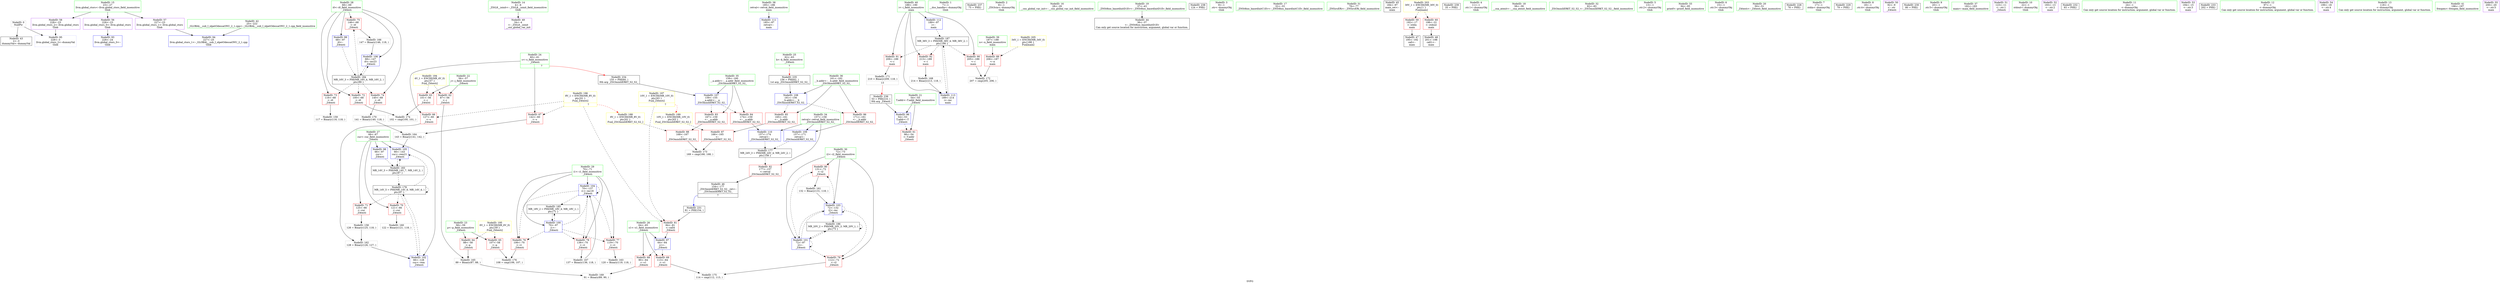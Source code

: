 digraph "SVFG" {
	label="SVFG";

	Node0x55b548dd7950 [shape=record,color=grey,label="{NodeID: 0\nNullPtr}"];
	Node0x55b548dd7950 -> Node0x55b548def1d0[style=solid];
	Node0x55b548dd7950 -> Node0x55b548df2d80[style=solid];
	Node0x55b548def740 [shape=record,color=blue,label="{NodeID: 97\n64\<--84\ns1\<--\n_Z4testi\n}"];
	Node0x55b548def740 -> Node0x55b548df1730[style=dashed];
	Node0x55b548def740 -> Node0x55b548df1800[style=dashed];
	Node0x55b548ded7d0 [shape=record,color=green,label="{NodeID: 14\n4\<--6\n_ZStL8__ioinit\<--_ZStL8__ioinit_field_insensitive\nGlob }"];
	Node0x55b548ded7d0 -> Node0x55b548df0730[style=solid];
	Node0x55b548df3040 [shape=record,color=yellow,style=double,label="{NodeID: 194\n4V_1 = ENCHI(MR_4V_0)\npts\{57 \}\nFun[_Z4testi]}"];
	Node0x55b548df3040 -> Node0x55b548df1250[style=dashed];
	Node0x55b548df3040 -> Node0x55b548df1320[style=dashed];
	Node0x55b548df42b0 [shape=record,color=blue,label="{NodeID: 111\n185\<--97\nretval\<--\nmain\n}"];
	Node0x55b548dee480 [shape=record,color=green,label="{NodeID: 28\n68\<--69\ni0\<--i0_field_insensitive\n_Z4testi\n}"];
	Node0x55b548dee480 -> Node0x55b548df1a70[style=solid];
	Node0x55b548dee480 -> Node0x55b548df1b40[style=solid];
	Node0x55b548dee480 -> Node0x55b548df1c10[style=solid];
	Node0x55b548dee480 -> Node0x55b548df1ce0[style=solid];
	Node0x55b548dee480 -> Node0x55b548def8e0[style=solid];
	Node0x55b548dee480 -> Node0x55b548df3ea0[style=solid];
	Node0x55b548def0d0 [shape=record,color=green,label="{NodeID: 42\n25\<--222\n_GLOBAL__sub_I_olpetOdessaONU_2_1.cpp\<--_GLOBAL__sub_I_olpetOdessaONU_2_1.cpp_field_insensitive\n}"];
	Node0x55b548def0d0 -> Node0x55b548df2c80[style=solid];
	Node0x55b548df0ce0 [shape=record,color=purple,label="{NodeID: 56\n226\<--23\nllvm.global_ctors_0\<--llvm.global_ctors\nGlob }"];
	Node0x55b548df0ce0 -> Node0x55b548df2b80[style=solid];
	Node0x55b548e0f340 [shape=record,color=black,label="{NodeID: 236\n53 = PHI(210, )\n0th arg _Z4testi }"];
	Node0x55b548e0f340 -> Node0x55b548def670[style=solid];
	Node0x55b548df18d0 [shape=record,color=red,label="{NodeID: 70\n121\<--66\n\<--cur\n_Z4testi\n}"];
	Node0x55b548df18d0 -> Node0x55b548df7650[style=solid];
	Node0x55b548df80d0 [shape=record,color=grey,label="{NodeID: 167\n137 = Binary(136, 118, )\n}"];
	Node0x55b548df80d0 -> Node0x55b548defcf0[style=solid];
	Node0x55b548df2430 [shape=record,color=red,label="{NodeID: 84\n174\<--159\n\<--__a.addr\n_ZSt3minIiERKT_S2_S2_\n}"];
	Node0x55b548df2430 -> Node0x55b548df41e0[style=solid];
	Node0x55b548dec830 [shape=record,color=green,label="{NodeID: 1\n7\<--1\n__dso_handle\<--dummyObj\nGlob }"];
	Node0x55b548def810 [shape=record,color=blue,label="{NodeID: 98\n66\<--97\ncur\<--\n_Z4testi\n}"];
	Node0x55b548def810 -> Node0x55b548e00160[style=dashed];
	Node0x55b548ded8d0 [shape=record,color=green,label="{NodeID: 15\n23\<--27\nllvm.global_ctors\<--llvm.global_ctors_field_insensitive\nGlob }"];
	Node0x55b548ded8d0 -> Node0x55b548df0ce0[style=solid];
	Node0x55b548ded8d0 -> Node0x55b548df0de0[style=solid];
	Node0x55b548ded8d0 -> Node0x55b548df0ee0[style=solid];
	Node0x55b548df3120 [shape=record,color=yellow,style=double,label="{NodeID: 195\n6V_1 = ENCHI(MR_6V_0)\npts\{59 \}\nFun[_Z4testi]}"];
	Node0x55b548df3120 -> Node0x55b548df13f0[style=dashed];
	Node0x55b548df3120 -> Node0x55b548df14c0[style=dashed];
	Node0x55b548df4380 [shape=record,color=blue,label="{NodeID: 112\n189\<--97\ni\<--\nmain\n}"];
	Node0x55b548df4380 -> Node0x55b548e01560[style=dashed];
	Node0x55b548dee550 [shape=record,color=green,label="{NodeID: 29\n70\<--71\ni1\<--i1_field_insensitive\n_Z4testi\n}"];
	Node0x55b548dee550 -> Node0x55b548df1db0[style=solid];
	Node0x55b548dee550 -> Node0x55b548df1e80[style=solid];
	Node0x55b548dee550 -> Node0x55b548df1f50[style=solid];
	Node0x55b548dee550 -> Node0x55b548def9b0[style=solid];
	Node0x55b548dee550 -> Node0x55b548defcf0[style=solid];
	Node0x55b548def1d0 [shape=record,color=black,label="{NodeID: 43\n2\<--3\ndummyVal\<--dummyVal\n}"];
	Node0x55b548df0de0 [shape=record,color=purple,label="{NodeID: 57\n227\<--23\nllvm.global_ctors_1\<--llvm.global_ctors\nGlob }"];
	Node0x55b548df0de0 -> Node0x55b548df2c80[style=solid];
	Node0x55b548e0fc30 [shape=record,color=black,label="{NodeID: 237\n75 = PHI()\n}"];
	Node0x55b548df19a0 [shape=record,color=red,label="{NodeID: 71\n125\<--66\n\<--cur\n_Z4testi\n}"];
	Node0x55b548df19a0 -> Node0x55b548df7350[style=solid];
	Node0x55b548df8250 [shape=record,color=grey,label="{NodeID: 168\n214 = Binary(213, 118, )\n}"];
	Node0x55b548df8250 -> Node0x55b548df4450[style=solid];
	Node0x55b548df2500 [shape=record,color=red,label="{NodeID: 85\n165\<--161\n\<--__b.addr\n_ZSt3minIiERKT_S2_S2_\n}"];
	Node0x55b548df2500 -> Node0x55b548df26a0[style=solid];
	Node0x55b548dec8c0 [shape=record,color=green,label="{NodeID: 2\n8\<--1\n_ZSt3cin\<--dummyObj\nGlob }"];
	Node0x55b548def8e0 [shape=record,color=blue,label="{NodeID: 99\n68\<--97\ni0\<--\n_Z4testi\n}"];
	Node0x55b548def8e0 -> Node0x55b548e00660[style=dashed];
	Node0x55b548ded9d0 [shape=record,color=green,label="{NodeID: 16\n28\<--29\n__cxx_global_var_init\<--__cxx_global_var_init_field_insensitive\n}"];
	Node0x55b548df3200 [shape=record,color=yellow,style=double,label="{NodeID: 196\n8V_1 = ENCHI(MR_8V_0)\npts\{61 \}\nFun[_Z4testi]|{|<s3>7}}"];
	Node0x55b548df3200 -> Node0x55b548df1590[style=dashed];
	Node0x55b548df3200 -> Node0x55b548df1660[style=dashed];
	Node0x55b548df3200 -> Node0x55b548df21c0[style=dashed];
	Node0x55b548df3200:s3 -> Node0x55b548e01a60[style=dashed,color=red];
	Node0x55b548df4450 [shape=record,color=blue,label="{NodeID: 113\n189\<--214\ni\<--inc\nmain\n}"];
	Node0x55b548df4450 -> Node0x55b548e01560[style=dashed];
	Node0x55b548dee620 [shape=record,color=green,label="{NodeID: 30\n72\<--73\ni2\<--i2_field_insensitive\n_Z4testi\n}"];
	Node0x55b548dee620 -> Node0x55b548df2020[style=solid];
	Node0x55b548dee620 -> Node0x55b548df20f0[style=solid];
	Node0x55b548dee620 -> Node0x55b548defa80[style=solid];
	Node0x55b548dee620 -> Node0x55b548defc20[style=solid];
	Node0x55b548def2d0 [shape=record,color=black,label="{NodeID: 44\n36\<--37\n\<--_ZNSt8ios_base4InitD1Ev\nCan only get source location for instruction, argument, global var or function.}"];
	Node0x55b548df0ee0 [shape=record,color=purple,label="{NodeID: 58\n228\<--23\nllvm.global_ctors_2\<--llvm.global_ctors\nGlob }"];
	Node0x55b548df0ee0 -> Node0x55b548df2d80[style=solid];
	Node0x55b548e0fd90 [shape=record,color=black,label="{NodeID: 238\n124 = PHI()\n}"];
	Node0x55b548df1a70 [shape=record,color=red,label="{NodeID: 72\n100\<--68\n\<--i0\n_Z4testi\n}"];
	Node0x55b548df1a70 -> Node0x55b548df8b50[style=solid];
	Node0x55b548df83d0 [shape=record,color=grey,label="{NodeID: 169\n91 = Binary(89, 90, )\n}"];
	Node0x55b548df25d0 [shape=record,color=red,label="{NodeID: 86\n171\<--161\n\<--__b.addr\n_ZSt3minIiERKT_S2_S2_\n}"];
	Node0x55b548df25d0 -> Node0x55b548df4110[style=solid];
	Node0x55b548dec950 [shape=record,color=green,label="{NodeID: 3\n9\<--1\n.str\<--dummyObj\nGlob }"];
	Node0x55b548e00160 [shape=record,color=black,label="{NodeID: 183\nMR_14V_3 = PHI(MR_14V_7, MR_14V_2, )\npts\{67 \}\n}"];
	Node0x55b548e00160 -> Node0x55b548defdc0[style=dashed];
	Node0x55b548e00160 -> Node0x55b548dfe860[style=dashed];
	Node0x55b548def9b0 [shape=record,color=blue,label="{NodeID: 100\n70\<--97\ni1\<--\n_Z4testi\n}"];
	Node0x55b548def9b0 -> Node0x55b548df1db0[style=dashed];
	Node0x55b548def9b0 -> Node0x55b548df1e80[style=dashed];
	Node0x55b548def9b0 -> Node0x55b548df1f50[style=dashed];
	Node0x55b548def9b0 -> Node0x55b548defcf0[style=dashed];
	Node0x55b548def9b0 -> Node0x55b548e00b60[style=dashed];
	Node0x55b548dedad0 [shape=record,color=green,label="{NodeID: 17\n32\<--33\n_ZNSt8ios_base4InitC1Ev\<--_ZNSt8ios_base4InitC1Ev_field_insensitive\n}"];
	Node0x55b548df32e0 [shape=record,color=yellow,style=double,label="{NodeID: 197\n10V_1 = ENCHI(MR_10V_0)\npts\{63 \}\nFun[_Z4testi]|{|<s1>7}}"];
	Node0x55b548df32e0 -> Node0x55b548df21c0[style=dashed];
	Node0x55b548df32e0:s1 -> Node0x55b548e02580[style=dashed,color=red];
	Node0x55b548dee6f0 [shape=record,color=green,label="{NodeID: 31\n76\<--77\n_ZNSirsERi\<--_ZNSirsERi_field_insensitive\n}"];
	Node0x55b548def3d0 [shape=record,color=black,label="{NodeID: 45\n184\<--97\nmain_ret\<--\nmain\n}"];
	Node0x55b548df0fe0 [shape=record,color=red,label="{NodeID: 59\n192\<--17\n\<--stdin\nmain\n}"];
	Node0x55b548df0fe0 -> Node0x55b548def570[style=solid];
	Node0x55b548e0fe60 [shape=record,color=black,label="{NodeID: 239\n35 = PHI()\n}"];
	Node0x55b548df1b40 [shape=record,color=red,label="{NodeID: 73\n116\<--68\n\<--i0\n_Z4testi\n}"];
	Node0x55b548df1b40 -> Node0x55b548df74d0[style=solid];
	Node0x55b548df8550 [shape=record,color=grey,label="{NodeID: 170\n141 = Binary(140, 118, )\n}"];
	Node0x55b548df8550 -> Node0x55b548df7c50[style=solid];
	Node0x55b548df26a0 [shape=record,color=red,label="{NodeID: 87\n166\<--165\n\<--\n_ZSt3minIiERKT_S2_S2_\n}"];
	Node0x55b548df26a0 -> Node0x55b548df89d0[style=solid];
	Node0x55b548dec9e0 [shape=record,color=green,label="{NodeID: 4\n11\<--1\n.str.1\<--dummyObj\nGlob }"];
	Node0x55b548e00660 [shape=record,color=black,label="{NodeID: 184\nMR_16V_3 = PHI(MR_16V_4, MR_16V_2, )\npts\{69 \}\n}"];
	Node0x55b548e00660 -> Node0x55b548df1a70[style=dashed];
	Node0x55b548e00660 -> Node0x55b548df1b40[style=dashed];
	Node0x55b548e00660 -> Node0x55b548df1c10[style=dashed];
	Node0x55b548e00660 -> Node0x55b548df1ce0[style=dashed];
	Node0x55b548e00660 -> Node0x55b548df3ea0[style=dashed];
	Node0x55b548defa80 [shape=record,color=blue,label="{NodeID: 101\n72\<--97\ni2\<--\n_Z4testi\n}"];
	Node0x55b548defa80 -> Node0x55b548df2020[style=dashed];
	Node0x55b548defa80 -> Node0x55b548df20f0[style=dashed];
	Node0x55b548defa80 -> Node0x55b548defa80[style=dashed];
	Node0x55b548defa80 -> Node0x55b548defc20[style=dashed];
	Node0x55b548defa80 -> Node0x55b548e01060[style=dashed];
	Node0x55b548dedbd0 [shape=record,color=green,label="{NodeID: 18\n38\<--39\n__cxa_atexit\<--__cxa_atexit_field_insensitive\n}"];
	Node0x55b548dee7f0 [shape=record,color=green,label="{NodeID: 32\n82\<--83\n_ZSt3minIiERKT_S2_S2_\<--_ZSt3minIiERKT_S2_S2__field_insensitive\n}"];
	Node0x55b548def4a0 [shape=record,color=black,label="{NodeID: 46\n154\<--177\n_ZSt3minIiERKT_S2_S2__ret\<--\n_ZSt3minIiERKT_S2_S2_\n|{<s0>7}}"];
	Node0x55b548def4a0:s0 -> Node0x55b548e0ed40[style=solid,color=blue];
	Node0x55b548df10b0 [shape=record,color=red,label="{NodeID: 60\n198\<--22\n\<--stdout\nmain\n}"];
	Node0x55b548df10b0 -> Node0x55b548df0660[style=solid];
	Node0x55b548df1c10 [shape=record,color=red,label="{NodeID: 74\n140\<--68\n\<--i0\n_Z4testi\n}"];
	Node0x55b548df1c10 -> Node0x55b548df8550[style=solid];
	Node0x55b548df86d0 [shape=record,color=grey,label="{NodeID: 171\n210 = Binary(209, 118, )\n|{<s0>13}}"];
	Node0x55b548df86d0:s0 -> Node0x55b548e0f340[style=solid,color=red];
	Node0x55b548df2770 [shape=record,color=red,label="{NodeID: 88\n168\<--167\n\<--\n_ZSt3minIiERKT_S2_S2_\n}"];
	Node0x55b548df2770 -> Node0x55b548df89d0[style=solid];
	Node0x55b548ded220 [shape=record,color=green,label="{NodeID: 5\n13\<--1\n.str.2\<--dummyObj\nGlob }"];
	Node0x55b548e00b60 [shape=record,color=black,label="{NodeID: 185\nMR_18V_2 = PHI(MR_18V_4, MR_18V_1, )\npts\{71 \}\n}"];
	Node0x55b548e00b60 -> Node0x55b548def9b0[style=dashed];
	Node0x55b548defb50 [shape=record,color=blue,label="{NodeID: 102\n66\<--128\ncur\<--rem\n_Z4testi\n}"];
	Node0x55b548defb50 -> Node0x55b548dfe860[style=dashed];
	Node0x55b548dedcd0 [shape=record,color=green,label="{NodeID: 19\n37\<--43\n_ZNSt8ios_base4InitD1Ev\<--_ZNSt8ios_base4InitD1Ev_field_insensitive\n}"];
	Node0x55b548dedcd0 -> Node0x55b548def2d0[style=solid];
	Node0x55b548dee8f0 [shape=record,color=green,label="{NodeID: 33\n94\<--95\nprintf\<--printf_field_insensitive\n}"];
	Node0x55b548def570 [shape=record,color=black,label="{NodeID: 47\n195\<--192\ncall\<--\nmain\n}"];
	Node0x55b548df1180 [shape=record,color=red,label="{NodeID: 61\n86\<--54\n\<--T.addr\n_Z4testi\n}"];
	Node0x55b548df7350 [shape=record,color=grey,label="{NodeID: 158\n126 = Binary(125, 118, )\n}"];
	Node0x55b548df7350 -> Node0x55b548df7950[style=solid];
	Node0x55b548df1ce0 [shape=record,color=red,label="{NodeID: 75\n146\<--68\n\<--i0\n_Z4testi\n}"];
	Node0x55b548df1ce0 -> Node0x55b548df7f50[style=solid];
	Node0x55b548df8850 [shape=record,color=grey,label="{NodeID: 172\n207 = cmp(205, 206, )\n}"];
	Node0x55b548df2840 [shape=record,color=red,label="{NodeID: 89\n206\<--187\n\<--n\nmain\n}"];
	Node0x55b548df2840 -> Node0x55b548df8850[style=solid];
	Node0x55b548ded2b0 [shape=record,color=green,label="{NodeID: 6\n15\<--1\n.str.3\<--dummyObj\nGlob }"];
	Node0x55b548e01060 [shape=record,color=black,label="{NodeID: 186\nMR_20V_2 = PHI(MR_20V_3, MR_20V_1, )\npts\{73 \}\n}"];
	Node0x55b548e01060 -> Node0x55b548defa80[style=dashed];
	Node0x55b548e01060 -> Node0x55b548e01060[style=dashed];
	Node0x55b548defc20 [shape=record,color=blue,label="{NodeID: 103\n72\<--132\ni2\<--inc\n_Z4testi\n}"];
	Node0x55b548defc20 -> Node0x55b548df2020[style=dashed];
	Node0x55b548defc20 -> Node0x55b548df20f0[style=dashed];
	Node0x55b548defc20 -> Node0x55b548defa80[style=dashed];
	Node0x55b548defc20 -> Node0x55b548defc20[style=dashed];
	Node0x55b548defc20 -> Node0x55b548e01060[style=dashed];
	Node0x55b548deddd0 [shape=record,color=green,label="{NodeID: 20\n50\<--51\n_Z4testi\<--_Z4testi_field_insensitive\n}"];
	Node0x55b548dee9f0 [shape=record,color=green,label="{NodeID: 34\n157\<--158\nretval\<--retval_field_insensitive\n_ZSt3minIiERKT_S2_S2_\n}"];
	Node0x55b548dee9f0 -> Node0x55b548df2290[style=solid];
	Node0x55b548dee9f0 -> Node0x55b548df4110[style=solid];
	Node0x55b548dee9f0 -> Node0x55b548df41e0[style=solid];
	Node0x55b548df0660 [shape=record,color=black,label="{NodeID: 48\n201\<--198\ncall1\<--\nmain\n}"];
	Node0x55b548e0e290 [shape=record,color=black,label="{NodeID: 228\n78 = PHI()\n}"];
	Node0x55b548df1250 [shape=record,color=red,label="{NodeID: 62\n87\<--56\n\<--j\n_Z4testi\n}"];
	Node0x55b548df1250 -> Node0x55b548df7dd0[style=solid];
	Node0x55b548df74d0 [shape=record,color=grey,label="{NodeID: 159\n117 = Binary(116, 118, )\n}"];
	Node0x55b548df1db0 [shape=record,color=red,label="{NodeID: 76\n106\<--70\n\<--i1\n_Z4testi\n}"];
	Node0x55b548df1db0 -> Node0x55b548df8e50[style=solid];
	Node0x55b548df89d0 [shape=record,color=grey,label="{NodeID: 173\n169 = cmp(166, 168, )\n}"];
	Node0x55b548df2910 [shape=record,color=red,label="{NodeID: 90\n205\<--189\n\<--i\nmain\n}"];
	Node0x55b548df2910 -> Node0x55b548df8850[style=solid];
	Node0x55b548ded340 [shape=record,color=green,label="{NodeID: 7\n17\<--1\nstdin\<--dummyObj\nGlob }"];
	Node0x55b548e01560 [shape=record,color=black,label="{NodeID: 187\nMR_36V_3 = PHI(MR_36V_4, MR_36V_2, )\npts\{190 \}\n}"];
	Node0x55b548e01560 -> Node0x55b548df2910[style=dashed];
	Node0x55b548e01560 -> Node0x55b548df29e0[style=dashed];
	Node0x55b548e01560 -> Node0x55b548df2ab0[style=dashed];
	Node0x55b548e01560 -> Node0x55b548df4450[style=dashed];
	Node0x55b548defcf0 [shape=record,color=blue,label="{NodeID: 104\n70\<--137\ni1\<--inc18\n_Z4testi\n}"];
	Node0x55b548defcf0 -> Node0x55b548df1db0[style=dashed];
	Node0x55b548defcf0 -> Node0x55b548df1e80[style=dashed];
	Node0x55b548defcf0 -> Node0x55b548df1f50[style=dashed];
	Node0x55b548defcf0 -> Node0x55b548defcf0[style=dashed];
	Node0x55b548defcf0 -> Node0x55b548e00b60[style=dashed];
	Node0x55b548deded0 [shape=record,color=green,label="{NodeID: 21\n54\<--55\nT.addr\<--T.addr_field_insensitive\n_Z4testi\n}"];
	Node0x55b548deded0 -> Node0x55b548df1180[style=solid];
	Node0x55b548deded0 -> Node0x55b548def670[style=solid];
	Node0x55b548deeac0 [shape=record,color=green,label="{NodeID: 35\n159\<--160\n__a.addr\<--__a.addr_field_insensitive\n_ZSt3minIiERKT_S2_S2_\n}"];
	Node0x55b548deeac0 -> Node0x55b548df2360[style=solid];
	Node0x55b548deeac0 -> Node0x55b548df2430[style=solid];
	Node0x55b548deeac0 -> Node0x55b548df3f70[style=solid];
	Node0x55b548df0730 [shape=record,color=purple,label="{NodeID: 49\n34\<--4\n\<--_ZStL8__ioinit\n__cxx_global_var_init\n}"];
	Node0x55b548e0eb70 [shape=record,color=black,label="{NodeID: 229\n79 = PHI()\n}"];
	Node0x55b548df1320 [shape=record,color=red,label="{NodeID: 63\n101\<--56\n\<--j\n_Z4testi\n}"];
	Node0x55b548df1320 -> Node0x55b548df8b50[style=solid];
	Node0x55b548df7650 [shape=record,color=grey,label="{NodeID: 160\n122 = Binary(121, 118, )\n}"];
	Node0x55b548df1e80 [shape=record,color=red,label="{NodeID: 77\n119\<--70\n\<--i1\n_Z4testi\n}"];
	Node0x55b548df1e80 -> Node0x55b548df7ad0[style=solid];
	Node0x55b548df8b50 [shape=record,color=grey,label="{NodeID: 174\n102 = cmp(100, 101, )\n}"];
	Node0x55b548df29e0 [shape=record,color=red,label="{NodeID: 91\n209\<--189\n\<--i\nmain\n}"];
	Node0x55b548df29e0 -> Node0x55b548df86d0[style=solid];
	Node0x55b548ded3d0 [shape=record,color=green,label="{NodeID: 8\n18\<--1\n.str.4\<--dummyObj\nGlob }"];
	Node0x55b548e01a60 [shape=record,color=yellow,style=double,label="{NodeID: 188\n8V_1 = ENCHI(MR_8V_0)\npts\{61 \}\nFun[_ZSt3minIiERKT_S2_S2_]}"];
	Node0x55b548e01a60 -> Node0x55b548df2770[style=dashed];
	Node0x55b548defdc0 [shape=record,color=blue,label="{NodeID: 105\n66\<--143\ncur\<--rem21\n_Z4testi\n}"];
	Node0x55b548defdc0 -> Node0x55b548e00160[style=dashed];
	Node0x55b548dedfa0 [shape=record,color=green,label="{NodeID: 22\n56\<--57\nj\<--j_field_insensitive\n_Z4testi\n}"];
	Node0x55b548dedfa0 -> Node0x55b548df1250[style=solid];
	Node0x55b548dedfa0 -> Node0x55b548df1320[style=solid];
	Node0x55b548deeb90 [shape=record,color=green,label="{NodeID: 36\n161\<--162\n__b.addr\<--__b.addr_field_insensitive\n_ZSt3minIiERKT_S2_S2_\n}"];
	Node0x55b548deeb90 -> Node0x55b548df2500[style=solid];
	Node0x55b548deeb90 -> Node0x55b548df25d0[style=solid];
	Node0x55b548deeb90 -> Node0x55b548df4040[style=solid];
	Node0x55b548df0800 [shape=record,color=purple,label="{NodeID: 50\n92\<--9\n\<--.str\n_Z4testi\n}"];
	Node0x55b548e0ec70 [shape=record,color=black,label="{NodeID: 230\n80 = PHI()\n}"];
	Node0x55b548df13f0 [shape=record,color=red,label="{NodeID: 64\n88\<--58\n\<--p\n_Z4testi\n}"];
	Node0x55b548df13f0 -> Node0x55b548df7dd0[style=solid];
	Node0x55b548df77d0 [shape=record,color=grey,label="{NodeID: 161\n132 = Binary(131, 118, )\n}"];
	Node0x55b548df77d0 -> Node0x55b548defc20[style=solid];
	Node0x55b548df1f50 [shape=record,color=red,label="{NodeID: 78\n136\<--70\n\<--i1\n_Z4testi\n}"];
	Node0x55b548df1f50 -> Node0x55b548df80d0[style=solid];
	Node0x55b548df8cd0 [shape=record,color=grey,label="{NodeID: 175\n114 = cmp(112, 113, )\n}"];
	Node0x55b548df2ab0 [shape=record,color=red,label="{NodeID: 92\n213\<--189\n\<--i\nmain\n}"];
	Node0x55b548df2ab0 -> Node0x55b548df8250[style=solid];
	Node0x55b548ded460 [shape=record,color=green,label="{NodeID: 9\n20\<--1\n.str.5\<--dummyObj\nGlob }"];
	Node0x55b548e02580 [shape=record,color=yellow,style=double,label="{NodeID: 189\n10V_1 = ENCHI(MR_10V_0)\npts\{63 \}\nFun[_ZSt3minIiERKT_S2_S2_]}"];
	Node0x55b548e02580 -> Node0x55b548df26a0[style=dashed];
	Node0x55b548df3ea0 [shape=record,color=blue,label="{NodeID: 106\n68\<--147\ni0\<--inc23\n_Z4testi\n}"];
	Node0x55b548df3ea0 -> Node0x55b548e00660[style=dashed];
	Node0x55b548dee070 [shape=record,color=green,label="{NodeID: 23\n58\<--59\np\<--p_field_insensitive\n_Z4testi\n}"];
	Node0x55b548dee070 -> Node0x55b548df13f0[style=solid];
	Node0x55b548dee070 -> Node0x55b548df14c0[style=solid];
	Node0x55b548df3820 [shape=record,color=yellow,style=double,label="{NodeID: 203\n30V_1 = ENCHI(MR_30V_0)\npts\{1 \}\nFun[main]}"];
	Node0x55b548df3820 -> Node0x55b548df0fe0[style=dashed];
	Node0x55b548df3820 -> Node0x55b548df10b0[style=dashed];
	Node0x55b548deec60 [shape=record,color=green,label="{NodeID: 37\n182\<--183\nmain\<--main_field_insensitive\n}"];
	Node0x55b548df08d0 [shape=record,color=purple,label="{NodeID: 51\n123\<--11\n\<--.str.1\n_Z4testi\n}"];
	Node0x55b548e0ed40 [shape=record,color=black,label="{NodeID: 231\n81 = PHI(154, )\n}"];
	Node0x55b548e0ed40 -> Node0x55b548df21c0[style=solid];
	Node0x55b548df14c0 [shape=record,color=red,label="{NodeID: 65\n107\<--58\n\<--p\n_Z4testi\n}"];
	Node0x55b548df14c0 -> Node0x55b548df8e50[style=solid];
	Node0x55b548df7950 [shape=record,color=grey,label="{NodeID: 162\n128 = Binary(126, 127, )\n}"];
	Node0x55b548df7950 -> Node0x55b548defb50[style=solid];
	Node0x55b548df2020 [shape=record,color=red,label="{NodeID: 79\n112\<--72\n\<--i2\n_Z4testi\n}"];
	Node0x55b548df2020 -> Node0x55b548df8cd0[style=solid];
	Node0x55b548df8e50 [shape=record,color=grey,label="{NodeID: 176\n108 = cmp(106, 107, )\n}"];
	Node0x55b548df2b80 [shape=record,color=blue,label="{NodeID: 93\n226\<--24\nllvm.global_ctors_0\<--\nGlob }"];
	Node0x55b548ded4f0 [shape=record,color=green,label="{NodeID: 10\n22\<--1\nstdout\<--dummyObj\nGlob }"];
	Node0x55b548df3f70 [shape=record,color=blue,label="{NodeID: 107\n159\<--155\n__a.addr\<--__a\n_ZSt3minIiERKT_S2_S2_\n}"];
	Node0x55b548df3f70 -> Node0x55b548df2360[style=dashed];
	Node0x55b548df3f70 -> Node0x55b548df2430[style=dashed];
	Node0x55b548dee140 [shape=record,color=green,label="{NodeID: 24\n60\<--61\ns\<--s_field_insensitive\n_Z4testi\n|{|<s2>7}}"];
	Node0x55b548dee140 -> Node0x55b548df1590[style=solid];
	Node0x55b548dee140 -> Node0x55b548df1660[style=solid];
	Node0x55b548dee140:s2 -> Node0x55b548e0f0a0[style=solid,color=red];
	Node0x55b548deed60 [shape=record,color=green,label="{NodeID: 38\n185\<--186\nretval\<--retval_field_insensitive\nmain\n}"];
	Node0x55b548deed60 -> Node0x55b548df42b0[style=solid];
	Node0x55b548df09a0 [shape=record,color=purple,label="{NodeID: 52\n193\<--13\n\<--.str.2\nmain\n}"];
	Node0x55b548e0ef00 [shape=record,color=black,label="{NodeID: 232\n93 = PHI()\n}"];
	Node0x55b548df1590 [shape=record,color=red,label="{NodeID: 66\n127\<--60\n\<--s\n_Z4testi\n}"];
	Node0x55b548df1590 -> Node0x55b548df7950[style=solid];
	Node0x55b548df7ad0 [shape=record,color=grey,label="{NodeID: 163\n120 = Binary(119, 118, )\n}"];
	Node0x55b548df20f0 [shape=record,color=red,label="{NodeID: 80\n131\<--72\n\<--i2\n_Z4testi\n}"];
	Node0x55b548df20f0 -> Node0x55b548df77d0[style=solid];
	Node0x55b548dfe360 [shape=record,color=black,label="{NodeID: 177\nMR_24V_3 = PHI(MR_24V_4, MR_24V_2, )\npts\{158 \}\n}"];
	Node0x55b548dfe360 -> Node0x55b548df2290[style=dashed];
	Node0x55b548df2c80 [shape=record,color=blue,label="{NodeID: 94\n227\<--25\nllvm.global_ctors_1\<--_GLOBAL__sub_I_olpetOdessaONU_2_1.cpp\nGlob }"];
	Node0x55b548ded580 [shape=record,color=green,label="{NodeID: 11\n24\<--1\n\<--dummyObj\nCan only get source location for instruction, argument, global var or function.}"];
	Node0x55b548df4040 [shape=record,color=blue,label="{NodeID: 108\n161\<--156\n__b.addr\<--__b\n_ZSt3minIiERKT_S2_S2_\n}"];
	Node0x55b548df4040 -> Node0x55b548df2500[style=dashed];
	Node0x55b548df4040 -> Node0x55b548df25d0[style=dashed];
	Node0x55b548dee210 [shape=record,color=green,label="{NodeID: 25\n62\<--63\nk\<--k_field_insensitive\n_Z4testi\n|{<s0>7}}"];
	Node0x55b548dee210:s0 -> Node0x55b548e0f200[style=solid,color=red];
	Node0x55b548df3a10 [shape=record,color=yellow,style=double,label="{NodeID: 205\n34V_1 = ENCHI(MR_34V_0)\npts\{188 \}\nFun[main]}"];
	Node0x55b548df3a10 -> Node0x55b548df2840[style=dashed];
	Node0x55b548deee30 [shape=record,color=green,label="{NodeID: 39\n187\<--188\nn\<--n_field_insensitive\nmain\n}"];
	Node0x55b548deee30 -> Node0x55b548df2840[style=solid];
	Node0x55b548df0a70 [shape=record,color=purple,label="{NodeID: 53\n194\<--15\n\<--.str.3\nmain\n}"];
	Node0x55b548e0efd0 [shape=record,color=black,label="{NodeID: 233\n202 = PHI()\n}"];
	Node0x55b548df1660 [shape=record,color=red,label="{NodeID: 67\n142\<--60\n\<--s\n_Z4testi\n}"];
	Node0x55b548df1660 -> Node0x55b548df7c50[style=solid];
	Node0x55b548df7c50 [shape=record,color=grey,label="{NodeID: 164\n143 = Binary(141, 142, )\n}"];
	Node0x55b548df7c50 -> Node0x55b548defdc0[style=solid];
	Node0x55b548df21c0 [shape=record,color=red,label="{NodeID: 81\n84\<--81\n\<--call4\n_Z4testi\n}"];
	Node0x55b548df21c0 -> Node0x55b548def740[style=solid];
	Node0x55b548dfe860 [shape=record,color=black,label="{NodeID: 178\nMR_14V_5 = PHI(MR_14V_6, MR_14V_4, )\npts\{67 \}\n}"];
	Node0x55b548dfe860 -> Node0x55b548df18d0[style=dashed];
	Node0x55b548dfe860 -> Node0x55b548df19a0[style=dashed];
	Node0x55b548dfe860 -> Node0x55b548defb50[style=dashed];
	Node0x55b548dfe860 -> Node0x55b548defdc0[style=dashed];
	Node0x55b548dfe860 -> Node0x55b548dfe860[style=dashed];
	Node0x55b548df2d80 [shape=record,color=blue, style = dotted,label="{NodeID: 95\n228\<--3\nllvm.global_ctors_2\<--dummyVal\nGlob }"];
	Node0x55b548ded610 [shape=record,color=green,label="{NodeID: 12\n97\<--1\n\<--dummyObj\nCan only get source location for instruction, argument, global var or function.}"];
	Node0x55b548df4110 [shape=record,color=blue,label="{NodeID: 109\n157\<--171\nretval\<--\n_ZSt3minIiERKT_S2_S2_\n}"];
	Node0x55b548df4110 -> Node0x55b548dfe360[style=dashed];
	Node0x55b548dee2e0 [shape=record,color=green,label="{NodeID: 26\n64\<--65\ns1\<--s1_field_insensitive\n_Z4testi\n}"];
	Node0x55b548dee2e0 -> Node0x55b548df1730[style=solid];
	Node0x55b548dee2e0 -> Node0x55b548df1800[style=solid];
	Node0x55b548dee2e0 -> Node0x55b548def740[style=solid];
	Node0x55b548deef00 [shape=record,color=green,label="{NodeID: 40\n189\<--190\ni\<--i_field_insensitive\nmain\n}"];
	Node0x55b548deef00 -> Node0x55b548df2910[style=solid];
	Node0x55b548deef00 -> Node0x55b548df29e0[style=solid];
	Node0x55b548deef00 -> Node0x55b548df2ab0[style=solid];
	Node0x55b548deef00 -> Node0x55b548df4380[style=solid];
	Node0x55b548deef00 -> Node0x55b548df4450[style=solid];
	Node0x55b548df0b40 [shape=record,color=purple,label="{NodeID: 54\n199\<--18\n\<--.str.4\nmain\n}"];
	Node0x55b548e0f0a0 [shape=record,color=black,label="{NodeID: 234\n155 = PHI(60, )\n0th arg _ZSt3minIiERKT_S2_S2_ }"];
	Node0x55b548e0f0a0 -> Node0x55b548df3f70[style=solid];
	Node0x55b548df1730 [shape=record,color=red,label="{NodeID: 68\n90\<--64\n\<--s1\n_Z4testi\n}"];
	Node0x55b548df1730 -> Node0x55b548df83d0[style=solid];
	Node0x55b548df7dd0 [shape=record,color=grey,label="{NodeID: 165\n89 = Binary(87, 88, )\n}"];
	Node0x55b548df7dd0 -> Node0x55b548df83d0[style=solid];
	Node0x55b548df2290 [shape=record,color=red,label="{NodeID: 82\n177\<--157\n\<--retval\n_ZSt3minIiERKT_S2_S2_\n}"];
	Node0x55b548df2290 -> Node0x55b548def4a0[style=solid];
	Node0x55b548def670 [shape=record,color=blue,label="{NodeID: 96\n54\<--53\nT.addr\<--T\n_Z4testi\n}"];
	Node0x55b548def670 -> Node0x55b548df1180[style=dashed];
	Node0x55b548ded6d0 [shape=record,color=green,label="{NodeID: 13\n118\<--1\n\<--dummyObj\nCan only get source location for instruction, argument, global var or function.}"];
	Node0x55b548df41e0 [shape=record,color=blue,label="{NodeID: 110\n157\<--174\nretval\<--\n_ZSt3minIiERKT_S2_S2_\n}"];
	Node0x55b548df41e0 -> Node0x55b548dfe360[style=dashed];
	Node0x55b548dee3b0 [shape=record,color=green,label="{NodeID: 27\n66\<--67\ncur\<--cur_field_insensitive\n_Z4testi\n}"];
	Node0x55b548dee3b0 -> Node0x55b548df18d0[style=solid];
	Node0x55b548dee3b0 -> Node0x55b548df19a0[style=solid];
	Node0x55b548dee3b0 -> Node0x55b548def810[style=solid];
	Node0x55b548dee3b0 -> Node0x55b548defb50[style=solid];
	Node0x55b548dee3b0 -> Node0x55b548defdc0[style=solid];
	Node0x55b548deefd0 [shape=record,color=green,label="{NodeID: 41\n196\<--197\nfreopen\<--freopen_field_insensitive\n}"];
	Node0x55b548df0c10 [shape=record,color=purple,label="{NodeID: 55\n200\<--20\n\<--.str.5\nmain\n}"];
	Node0x55b548e0f200 [shape=record,color=black,label="{NodeID: 235\n156 = PHI(62, )\n1st arg _ZSt3minIiERKT_S2_S2_ }"];
	Node0x55b548e0f200 -> Node0x55b548df4040[style=solid];
	Node0x55b548df1800 [shape=record,color=red,label="{NodeID: 69\n113\<--64\n\<--s1\n_Z4testi\n}"];
	Node0x55b548df1800 -> Node0x55b548df8cd0[style=solid];
	Node0x55b548df7f50 [shape=record,color=grey,label="{NodeID: 166\n147 = Binary(146, 118, )\n}"];
	Node0x55b548df7f50 -> Node0x55b548df3ea0[style=solid];
	Node0x55b548df2360 [shape=record,color=red,label="{NodeID: 83\n167\<--159\n\<--__a.addr\n_ZSt3minIiERKT_S2_S2_\n}"];
	Node0x55b548df2360 -> Node0x55b548df2770[style=solid];
}
